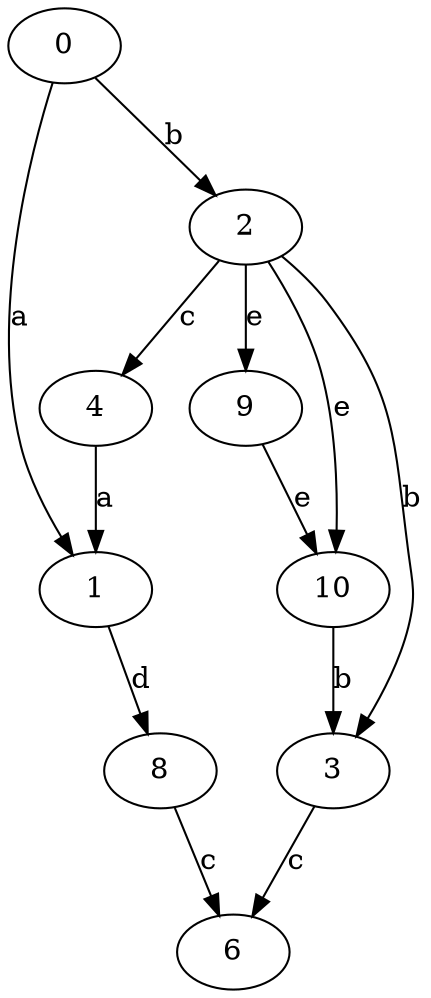 strict digraph  {
0;
1;
2;
3;
4;
6;
8;
9;
10;
0 -> 1  [label=a];
0 -> 2  [label=b];
1 -> 8  [label=d];
2 -> 3  [label=b];
2 -> 4  [label=c];
2 -> 9  [label=e];
2 -> 10  [label=e];
3 -> 6  [label=c];
4 -> 1  [label=a];
8 -> 6  [label=c];
9 -> 10  [label=e];
10 -> 3  [label=b];
}
